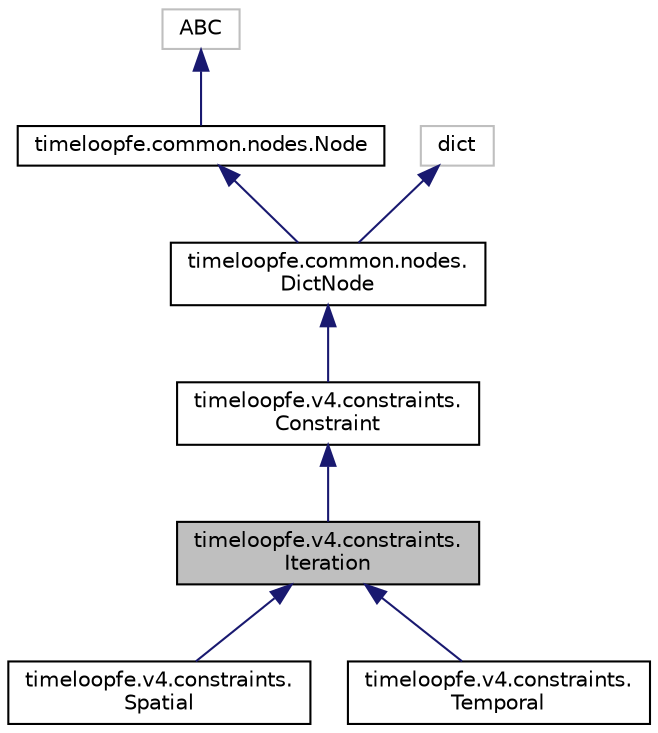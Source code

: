 digraph "timeloopfe.v4.constraints.Iteration"
{
 // LATEX_PDF_SIZE
  edge [fontname="Helvetica",fontsize="10",labelfontname="Helvetica",labelfontsize="10"];
  node [fontname="Helvetica",fontsize="10",shape=record];
  Node1 [label="timeloopfe.v4.constraints.\lIteration",height=0.2,width=0.4,color="black", fillcolor="grey75", style="filled", fontcolor="black",tooltip="An iteration (spatial or temporal) constraint."];
  Node2 -> Node1 [dir="back",color="midnightblue",fontsize="10",style="solid"];
  Node2 [label="timeloopfe.v4.constraints.\lConstraint",height=0.2,width=0.4,color="black", fillcolor="white", style="filled",URL="$classtimeloopfe_1_1v4_1_1constraints_1_1Constraint.html",tooltip="A constraint in the system."];
  Node3 -> Node2 [dir="back",color="midnightblue",fontsize="10",style="solid"];
  Node3 [label="timeloopfe.common.nodes.\lDictNode",height=0.2,width=0.4,color="black", fillcolor="white", style="filled",URL="$classtimeloopfe_1_1common_1_1nodes_1_1DictNode.html",tooltip="A node that is a dictionary of other nodes."];
  Node4 -> Node3 [dir="back",color="midnightblue",fontsize="10",style="solid"];
  Node4 [label="timeloopfe.common.nodes.Node",height=0.2,width=0.4,color="black", fillcolor="white", style="filled",URL="$classtimeloopfe_1_1common_1_1nodes_1_1Node.html",tooltip="Base class for all nodes in the hierarchy."];
  Node5 -> Node4 [dir="back",color="midnightblue",fontsize="10",style="solid"];
  Node5 [label="ABC",height=0.2,width=0.4,color="grey75", fillcolor="white", style="filled",tooltip=" "];
  Node6 -> Node3 [dir="back",color="midnightblue",fontsize="10",style="solid"];
  Node6 [label="dict",height=0.2,width=0.4,color="grey75", fillcolor="white", style="filled",tooltip=" "];
  Node1 -> Node7 [dir="back",color="midnightblue",fontsize="10",style="solid"];
  Node7 [label="timeloopfe.v4.constraints.\lSpatial",height=0.2,width=0.4,color="black", fillcolor="white", style="filled",URL="$classtimeloopfe_1_1v4_1_1constraints_1_1Spatial.html",tooltip="A spatial iteration constraint."];
  Node1 -> Node8 [dir="back",color="midnightblue",fontsize="10",style="solid"];
  Node8 [label="timeloopfe.v4.constraints.\lTemporal",height=0.2,width=0.4,color="black", fillcolor="white", style="filled",URL="$classtimeloopfe_1_1v4_1_1constraints_1_1Temporal.html",tooltip="A temporal iteration constraint."];
}
